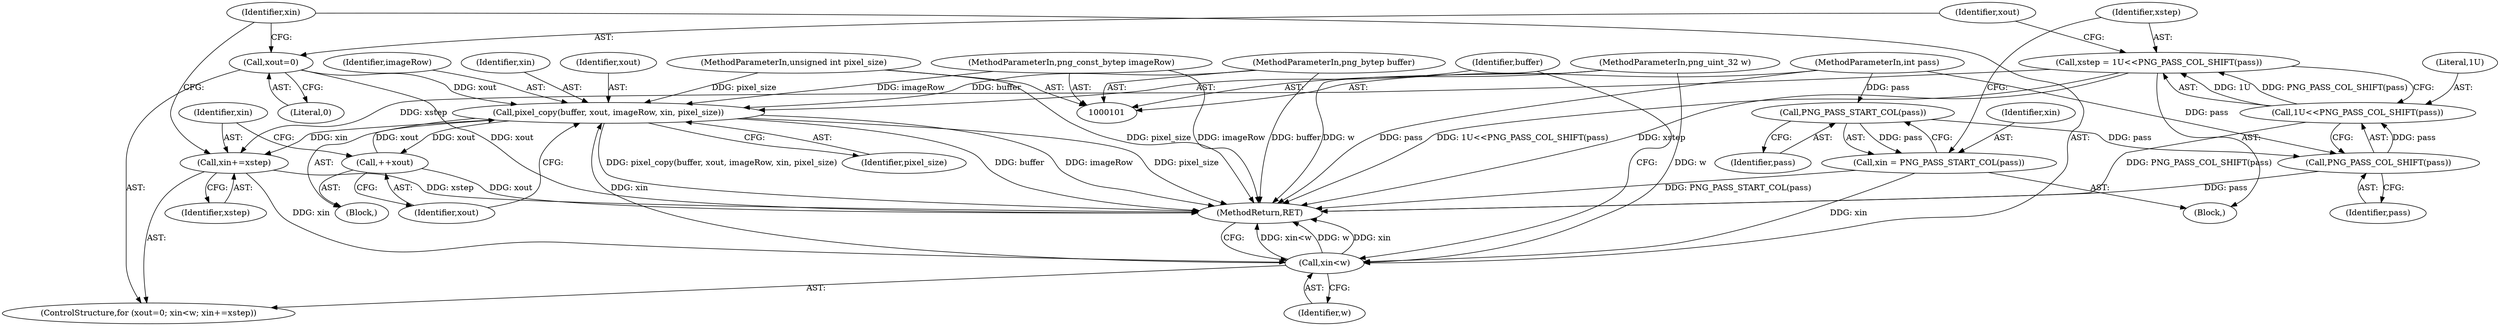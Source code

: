 digraph "1_Android_9d4853418ab2f754c2b63e091c29c5529b8b86ca_93@API" {
"1000132" [label="(Call,pixel_copy(buffer, xout, imageRow, xin, pixel_size))"];
"1000102" [label="(MethodParameterIn,png_bytep buffer)"];
"1000122" [label="(Call,xout=0)"];
"1000138" [label="(Call,++xout)"];
"1000132" [label="(Call,pixel_copy(buffer, xout, imageRow, xin, pixel_size))"];
"1000103" [label="(MethodParameterIn,png_const_bytep imageRow)"];
"1000125" [label="(Call,xin<w)"];
"1000128" [label="(Call,xin+=xstep)"];
"1000115" [label="(Call,xstep = 1U<<PNG_PASS_COL_SHIFT(pass))"];
"1000117" [label="(Call,1U<<PNG_PASS_COL_SHIFT(pass))"];
"1000119" [label="(Call,PNG_PASS_COL_SHIFT(pass))"];
"1000113" [label="(Call,PNG_PASS_START_COL(pass))"];
"1000106" [label="(MethodParameterIn,int pass)"];
"1000111" [label="(Call,xin = PNG_PASS_START_COL(pass))"];
"1000105" [label="(MethodParameterIn,png_uint_32 w)"];
"1000104" [label="(MethodParameterIn,unsigned int pixel_size)"];
"1000133" [label="(Identifier,buffer)"];
"1000116" [label="(Identifier,xstep)"];
"1000124" [label="(Literal,0)"];
"1000114" [label="(Identifier,pass)"];
"1000137" [label="(Identifier,pixel_size)"];
"1000128" [label="(Call,xin+=xstep)"];
"1000134" [label="(Identifier,xout)"];
"1000118" [label="(Literal,1U)"];
"1000123" [label="(Identifier,xout)"];
"1000125" [label="(Call,xin<w)"];
"1000115" [label="(Call,xstep = 1U<<PNG_PASS_COL_SHIFT(pass))"];
"1000119" [label="(Call,PNG_PASS_COL_SHIFT(pass))"];
"1000140" [label="(MethodReturn,RET)"];
"1000120" [label="(Identifier,pass)"];
"1000105" [label="(MethodParameterIn,png_uint_32 w)"];
"1000129" [label="(Identifier,xin)"];
"1000138" [label="(Call,++xout)"];
"1000127" [label="(Identifier,w)"];
"1000126" [label="(Identifier,xin)"];
"1000130" [label="(Identifier,xstep)"];
"1000117" [label="(Call,1U<<PNG_PASS_COL_SHIFT(pass))"];
"1000107" [label="(Block,)"];
"1000135" [label="(Identifier,imageRow)"];
"1000103" [label="(MethodParameterIn,png_const_bytep imageRow)"];
"1000121" [label="(ControlStructure,for (xout=0; xin<w; xin+=xstep))"];
"1000106" [label="(MethodParameterIn,int pass)"];
"1000111" [label="(Call,xin = PNG_PASS_START_COL(pass))"];
"1000112" [label="(Identifier,xin)"];
"1000139" [label="(Identifier,xout)"];
"1000102" [label="(MethodParameterIn,png_bytep buffer)"];
"1000113" [label="(Call,PNG_PASS_START_COL(pass))"];
"1000132" [label="(Call,pixel_copy(buffer, xout, imageRow, xin, pixel_size))"];
"1000122" [label="(Call,xout=0)"];
"1000131" [label="(Block,)"];
"1000104" [label="(MethodParameterIn,unsigned int pixel_size)"];
"1000136" [label="(Identifier,xin)"];
"1000132" -> "1000131"  [label="AST: "];
"1000132" -> "1000137"  [label="CFG: "];
"1000133" -> "1000132"  [label="AST: "];
"1000134" -> "1000132"  [label="AST: "];
"1000135" -> "1000132"  [label="AST: "];
"1000136" -> "1000132"  [label="AST: "];
"1000137" -> "1000132"  [label="AST: "];
"1000139" -> "1000132"  [label="CFG: "];
"1000132" -> "1000140"  [label="DDG: pixel_copy(buffer, xout, imageRow, xin, pixel_size)"];
"1000132" -> "1000140"  [label="DDG: buffer"];
"1000132" -> "1000140"  [label="DDG: imageRow"];
"1000132" -> "1000140"  [label="DDG: pixel_size"];
"1000132" -> "1000128"  [label="DDG: xin"];
"1000102" -> "1000132"  [label="DDG: buffer"];
"1000122" -> "1000132"  [label="DDG: xout"];
"1000138" -> "1000132"  [label="DDG: xout"];
"1000103" -> "1000132"  [label="DDG: imageRow"];
"1000125" -> "1000132"  [label="DDG: xin"];
"1000104" -> "1000132"  [label="DDG: pixel_size"];
"1000132" -> "1000138"  [label="DDG: xout"];
"1000102" -> "1000101"  [label="AST: "];
"1000102" -> "1000140"  [label="DDG: buffer"];
"1000122" -> "1000121"  [label="AST: "];
"1000122" -> "1000124"  [label="CFG: "];
"1000123" -> "1000122"  [label="AST: "];
"1000124" -> "1000122"  [label="AST: "];
"1000126" -> "1000122"  [label="CFG: "];
"1000122" -> "1000140"  [label="DDG: xout"];
"1000138" -> "1000131"  [label="AST: "];
"1000138" -> "1000139"  [label="CFG: "];
"1000139" -> "1000138"  [label="AST: "];
"1000129" -> "1000138"  [label="CFG: "];
"1000138" -> "1000140"  [label="DDG: xout"];
"1000103" -> "1000101"  [label="AST: "];
"1000103" -> "1000140"  [label="DDG: imageRow"];
"1000125" -> "1000121"  [label="AST: "];
"1000125" -> "1000127"  [label="CFG: "];
"1000126" -> "1000125"  [label="AST: "];
"1000127" -> "1000125"  [label="AST: "];
"1000133" -> "1000125"  [label="CFG: "];
"1000140" -> "1000125"  [label="CFG: "];
"1000125" -> "1000140"  [label="DDG: xin<w"];
"1000125" -> "1000140"  [label="DDG: w"];
"1000125" -> "1000140"  [label="DDG: xin"];
"1000128" -> "1000125"  [label="DDG: xin"];
"1000111" -> "1000125"  [label="DDG: xin"];
"1000105" -> "1000125"  [label="DDG: w"];
"1000128" -> "1000121"  [label="AST: "];
"1000128" -> "1000130"  [label="CFG: "];
"1000129" -> "1000128"  [label="AST: "];
"1000130" -> "1000128"  [label="AST: "];
"1000126" -> "1000128"  [label="CFG: "];
"1000128" -> "1000140"  [label="DDG: xstep"];
"1000115" -> "1000128"  [label="DDG: xstep"];
"1000115" -> "1000107"  [label="AST: "];
"1000115" -> "1000117"  [label="CFG: "];
"1000116" -> "1000115"  [label="AST: "];
"1000117" -> "1000115"  [label="AST: "];
"1000123" -> "1000115"  [label="CFG: "];
"1000115" -> "1000140"  [label="DDG: 1U<<PNG_PASS_COL_SHIFT(pass)"];
"1000115" -> "1000140"  [label="DDG: xstep"];
"1000117" -> "1000115"  [label="DDG: 1U"];
"1000117" -> "1000115"  [label="DDG: PNG_PASS_COL_SHIFT(pass)"];
"1000117" -> "1000119"  [label="CFG: "];
"1000118" -> "1000117"  [label="AST: "];
"1000119" -> "1000117"  [label="AST: "];
"1000117" -> "1000140"  [label="DDG: PNG_PASS_COL_SHIFT(pass)"];
"1000119" -> "1000117"  [label="DDG: pass"];
"1000119" -> "1000120"  [label="CFG: "];
"1000120" -> "1000119"  [label="AST: "];
"1000119" -> "1000140"  [label="DDG: pass"];
"1000113" -> "1000119"  [label="DDG: pass"];
"1000106" -> "1000119"  [label="DDG: pass"];
"1000113" -> "1000111"  [label="AST: "];
"1000113" -> "1000114"  [label="CFG: "];
"1000114" -> "1000113"  [label="AST: "];
"1000111" -> "1000113"  [label="CFG: "];
"1000113" -> "1000111"  [label="DDG: pass"];
"1000106" -> "1000113"  [label="DDG: pass"];
"1000106" -> "1000101"  [label="AST: "];
"1000106" -> "1000140"  [label="DDG: pass"];
"1000111" -> "1000107"  [label="AST: "];
"1000112" -> "1000111"  [label="AST: "];
"1000116" -> "1000111"  [label="CFG: "];
"1000111" -> "1000140"  [label="DDG: PNG_PASS_START_COL(pass)"];
"1000105" -> "1000101"  [label="AST: "];
"1000105" -> "1000140"  [label="DDG: w"];
"1000104" -> "1000101"  [label="AST: "];
"1000104" -> "1000140"  [label="DDG: pixel_size"];
}
